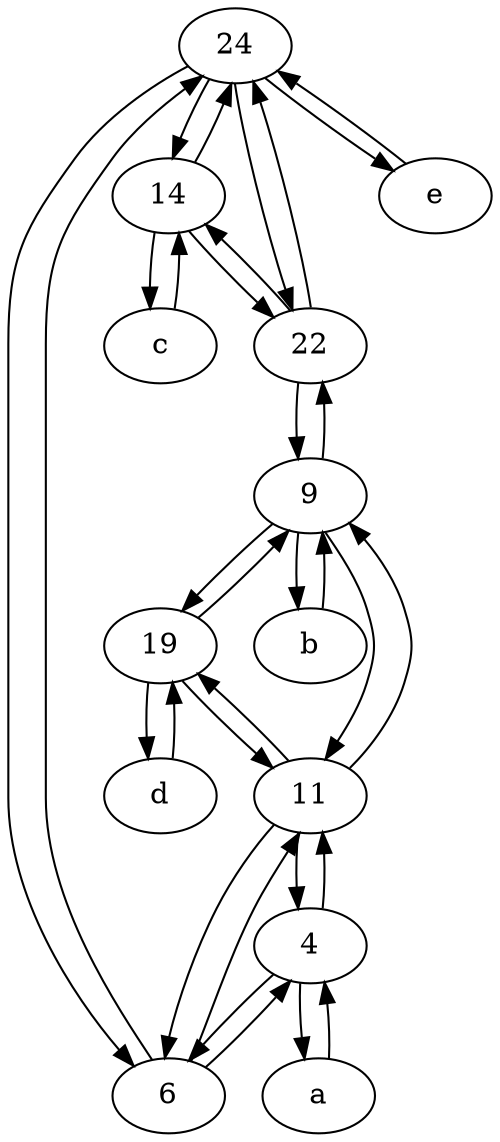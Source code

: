 digraph  {
	24;
	14;
	9;
	19;
	6;
	c [pos="20,10!"];
	d [pos="20,30!"];
	e [pos="30,50!"];
	b [pos="50,20!"];
	4;
	a [pos="40,10!"];
	22;
	11;
	11 -> 6;
	24 -> 22;
	e -> 24;
	4 -> 6;
	b -> 9;
	24 -> 14;
	11 -> 4;
	24 -> 6;
	c -> 14;
	4 -> 11;
	14 -> 24;
	9 -> b;
	11 -> 19;
	19 -> 11;
	6 -> 4;
	a -> 4;
	19 -> 9;
	14 -> c;
	9 -> 22;
	22 -> 14;
	4 -> a;
	24 -> e;
	14 -> 22;
	6 -> 11;
	9 -> 19;
	19 -> d;
	9 -> 11;
	22 -> 9;
	6 -> 24;
	22 -> 24;
	11 -> 9;
	d -> 19;

	}